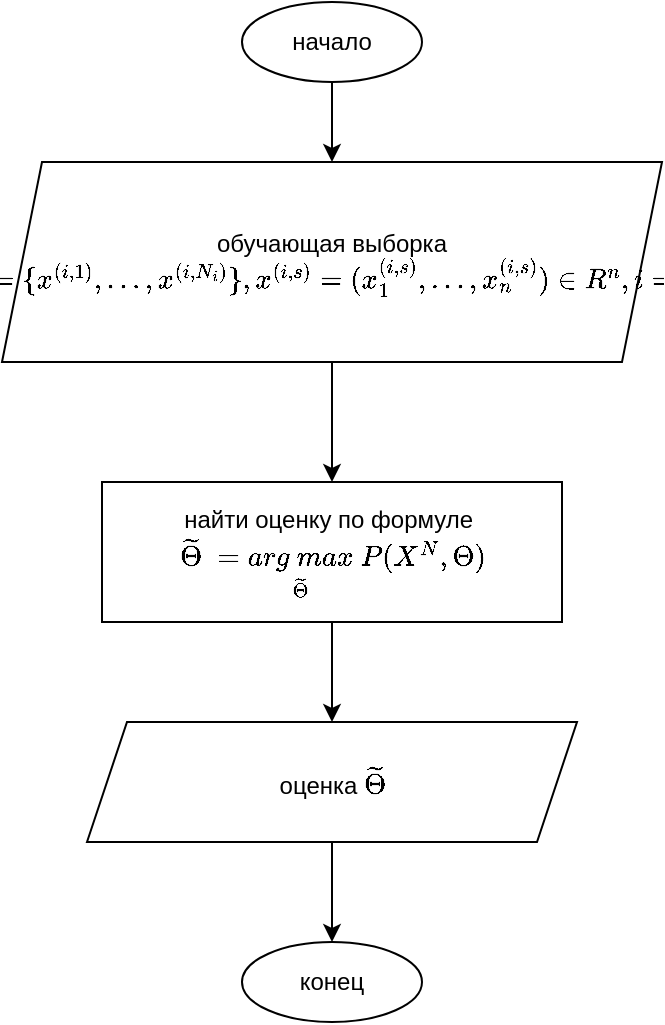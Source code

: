 <mxfile>
    <diagram id="vRMy_zIHfPvMwiLlcVXe" name="Page-1">
        <mxGraphModel dx="487" dy="567" grid="1" gridSize="10" guides="1" tooltips="1" connect="1" arrows="1" fold="1" page="1" pageScale="1" pageWidth="827" pageHeight="1169" background="#ffffff" math="1" shadow="0">
            <root>
                <mxCell id="0"/>
                <mxCell id="1" parent="0"/>
                <mxCell id="7" style="edgeStyle=none;html=1;entryX=0.5;entryY=0;entryDx=0;entryDy=0;" parent="1" source="2" target="6" edge="1">
                    <mxGeometry relative="1" as="geometry"/>
                </mxCell>
                <mxCell id="2" value="начало" style="ellipse;whiteSpace=wrap;html=1;" parent="1" vertex="1">
                    <mxGeometry x="160" y="90" width="90" height="40" as="geometry"/>
                </mxCell>
                <mxCell id="10" style="edgeStyle=none;html=1;entryX=0.5;entryY=0;entryDx=0;entryDy=0;" parent="1" source="6" target="8" edge="1">
                    <mxGeometry relative="1" as="geometry"/>
                </mxCell>
                <mxCell id="6" value="обучающая выборка&lt;br&gt;&amp;nbsp;\(X^{N_i} = \{x^{(i,1)}, ... , x^{(i, N_i)} \}, \\ &lt;br&gt;x^{(i,s)} = (x_1^{(i,s)}, ... , x_n^{(i,s)} ) \in R^n, i = \overline{1,M}&lt;br&gt;\)" style="shape=parallelogram;perimeter=parallelogramPerimeter;whiteSpace=wrap;html=1;fixedSize=1;" parent="1" vertex="1">
                    <mxGeometry x="40" y="170" width="330" height="100" as="geometry"/>
                </mxCell>
                <mxCell id="15" style="edgeStyle=none;html=1;" parent="1" source="8" target="14" edge="1">
                    <mxGeometry relative="1" as="geometry"/>
                </mxCell>
                <mxCell id="8" value="найти оценку по формуле&amp;nbsp;&lt;br&gt;\(\widetilde\Theta\ = \underset{\widetilde\Theta}{arg\ max}\ P (X^N, \Theta)\)" style="rounded=0;whiteSpace=wrap;html=1;" parent="1" vertex="1">
                    <mxGeometry x="90" y="330" width="230" height="70" as="geometry"/>
                </mxCell>
                <mxCell id="17" style="edgeStyle=none;html=1;" parent="1" source="14" target="16" edge="1">
                    <mxGeometry relative="1" as="geometry"/>
                </mxCell>
                <mxCell id="14" value="оценка \(\widetilde\Theta\)" style="shape=parallelogram;perimeter=parallelogramPerimeter;whiteSpace=wrap;html=1;fixedSize=1;" parent="1" vertex="1">
                    <mxGeometry x="82.5" y="450" width="245" height="60" as="geometry"/>
                </mxCell>
                <mxCell id="16" value="конец" style="ellipse;whiteSpace=wrap;html=1;" parent="1" vertex="1">
                    <mxGeometry x="160" y="560" width="90" height="40" as="geometry"/>
                </mxCell>
            </root>
        </mxGraphModel>
    </diagram>
</mxfile>